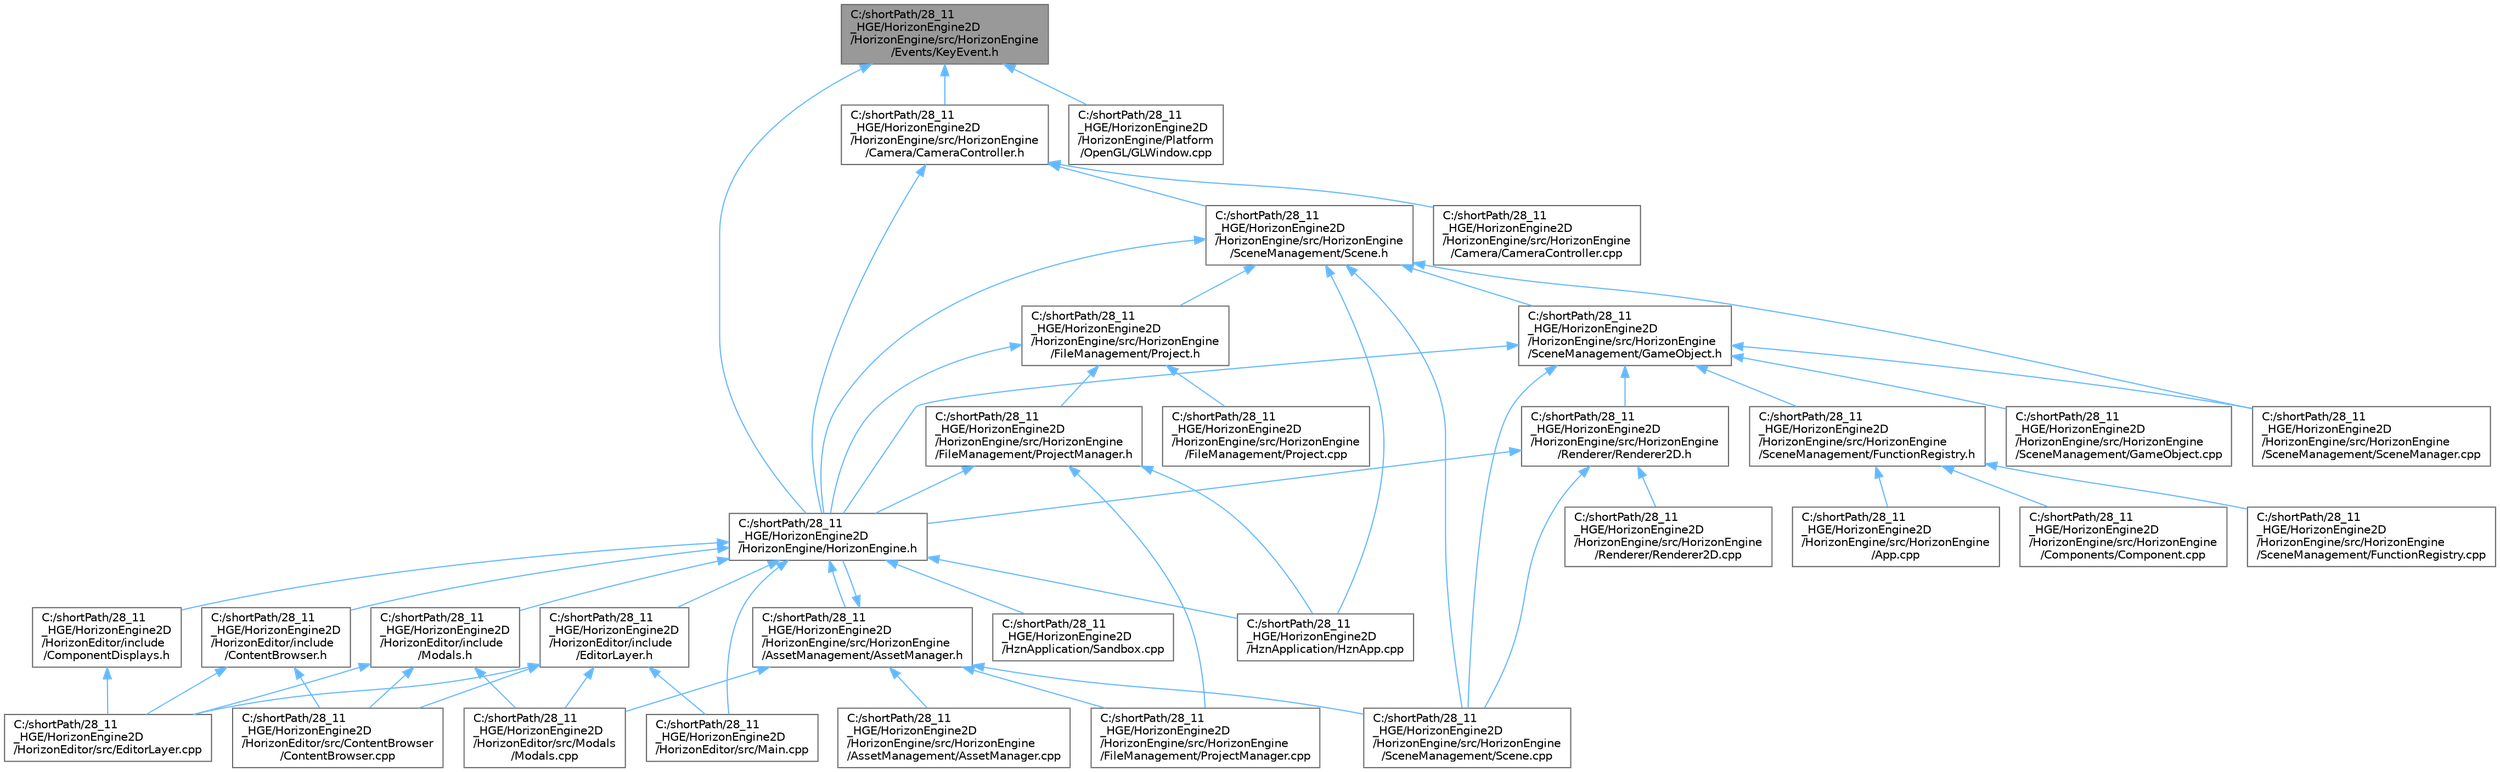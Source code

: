 digraph "C:/shortPath/28_11_HGE/HorizonEngine2D/HorizonEngine/src/HorizonEngine/Events/KeyEvent.h"
{
 // LATEX_PDF_SIZE
  bgcolor="transparent";
  edge [fontname=Helvetica,fontsize=10,labelfontname=Helvetica,labelfontsize=10];
  node [fontname=Helvetica,fontsize=10,shape=box,height=0.2,width=0.4];
  Node1 [label="C:/shortPath/28_11\l_HGE/HorizonEngine2D\l/HorizonEngine/src/HorizonEngine\l/Events/KeyEvent.h",height=0.2,width=0.4,color="gray40", fillcolor="grey60", style="filled", fontcolor="black",tooltip=" "];
  Node1 -> Node2 [dir="back",color="steelblue1",style="solid"];
  Node2 [label="C:/shortPath/28_11\l_HGE/HorizonEngine2D\l/HorizonEngine/HorizonEngine.h",height=0.2,width=0.4,color="grey40", fillcolor="white", style="filled",URL="$_horizon_engine_8h.html",tooltip=" "];
  Node2 -> Node3 [dir="back",color="steelblue1",style="solid"];
  Node3 [label="C:/shortPath/28_11\l_HGE/HorizonEngine2D\l/HorizonEditor/include\l/ComponentDisplays.h",height=0.2,width=0.4,color="grey40", fillcolor="white", style="filled",URL="$_component_displays_8h.html",tooltip=" "];
  Node3 -> Node4 [dir="back",color="steelblue1",style="solid"];
  Node4 [label="C:/shortPath/28_11\l_HGE/HorizonEngine2D\l/HorizonEditor/src/EditorLayer.cpp",height=0.2,width=0.4,color="grey40", fillcolor="white", style="filled",URL="$_editor_layer_8cpp.html",tooltip=" "];
  Node2 -> Node5 [dir="back",color="steelblue1",style="solid"];
  Node5 [label="C:/shortPath/28_11\l_HGE/HorizonEngine2D\l/HorizonEditor/include\l/ContentBrowser.h",height=0.2,width=0.4,color="grey40", fillcolor="white", style="filled",URL="$_content_browser_8h.html",tooltip=" "];
  Node5 -> Node6 [dir="back",color="steelblue1",style="solid"];
  Node6 [label="C:/shortPath/28_11\l_HGE/HorizonEngine2D\l/HorizonEditor/src/ContentBrowser\l/ContentBrowser.cpp",height=0.2,width=0.4,color="grey40", fillcolor="white", style="filled",URL="$_content_browser_8cpp.html",tooltip=" "];
  Node5 -> Node4 [dir="back",color="steelblue1",style="solid"];
  Node2 -> Node7 [dir="back",color="steelblue1",style="solid"];
  Node7 [label="C:/shortPath/28_11\l_HGE/HorizonEngine2D\l/HorizonEditor/include\l/EditorLayer.h",height=0.2,width=0.4,color="grey40", fillcolor="white", style="filled",URL="$_editor_layer_8h.html",tooltip=" "];
  Node7 -> Node6 [dir="back",color="steelblue1",style="solid"];
  Node7 -> Node4 [dir="back",color="steelblue1",style="solid"];
  Node7 -> Node8 [dir="back",color="steelblue1",style="solid"];
  Node8 [label="C:/shortPath/28_11\l_HGE/HorizonEngine2D\l/HorizonEditor/src/Main.cpp",height=0.2,width=0.4,color="grey40", fillcolor="white", style="filled",URL="$_main_8cpp.html",tooltip=" "];
  Node7 -> Node9 [dir="back",color="steelblue1",style="solid"];
  Node9 [label="C:/shortPath/28_11\l_HGE/HorizonEngine2D\l/HorizonEditor/src/Modals\l/Modals.cpp",height=0.2,width=0.4,color="grey40", fillcolor="white", style="filled",URL="$_modals_8cpp.html",tooltip=" "];
  Node2 -> Node10 [dir="back",color="steelblue1",style="solid"];
  Node10 [label="C:/shortPath/28_11\l_HGE/HorizonEngine2D\l/HorizonEditor/include\l/Modals.h",height=0.2,width=0.4,color="grey40", fillcolor="white", style="filled",URL="$_modals_8h.html",tooltip=" "];
  Node10 -> Node6 [dir="back",color="steelblue1",style="solid"];
  Node10 -> Node4 [dir="back",color="steelblue1",style="solid"];
  Node10 -> Node9 [dir="back",color="steelblue1",style="solid"];
  Node2 -> Node8 [dir="back",color="steelblue1",style="solid"];
  Node2 -> Node11 [dir="back",color="steelblue1",style="solid"];
  Node11 [label="C:/shortPath/28_11\l_HGE/HorizonEngine2D\l/HorizonEngine/src/HorizonEngine\l/AssetManagement/AssetManager.h",height=0.2,width=0.4,color="grey40", fillcolor="white", style="filled",URL="$_asset_manager_8h.html",tooltip=" "];
  Node11 -> Node9 [dir="back",color="steelblue1",style="solid"];
  Node11 -> Node2 [dir="back",color="steelblue1",style="solid"];
  Node11 -> Node12 [dir="back",color="steelblue1",style="solid"];
  Node12 [label="C:/shortPath/28_11\l_HGE/HorizonEngine2D\l/HorizonEngine/src/HorizonEngine\l/AssetManagement/AssetManager.cpp",height=0.2,width=0.4,color="grey40", fillcolor="white", style="filled",URL="$_asset_manager_8cpp.html",tooltip=" "];
  Node11 -> Node13 [dir="back",color="steelblue1",style="solid"];
  Node13 [label="C:/shortPath/28_11\l_HGE/HorizonEngine2D\l/HorizonEngine/src/HorizonEngine\l/FileManagement/ProjectManager.cpp",height=0.2,width=0.4,color="grey40", fillcolor="white", style="filled",URL="$_project_manager_8cpp.html",tooltip=" "];
  Node11 -> Node14 [dir="back",color="steelblue1",style="solid"];
  Node14 [label="C:/shortPath/28_11\l_HGE/HorizonEngine2D\l/HorizonEngine/src/HorizonEngine\l/SceneManagement/Scene.cpp",height=0.2,width=0.4,color="grey40", fillcolor="white", style="filled",URL="$_scene_8cpp.html",tooltip=" "];
  Node2 -> Node15 [dir="back",color="steelblue1",style="solid"];
  Node15 [label="C:/shortPath/28_11\l_HGE/HorizonEngine2D\l/HznApplication/HznApp.cpp",height=0.2,width=0.4,color="grey40", fillcolor="white", style="filled",URL="$_hzn_app_8cpp.html",tooltip=" "];
  Node2 -> Node16 [dir="back",color="steelblue1",style="solid"];
  Node16 [label="C:/shortPath/28_11\l_HGE/HorizonEngine2D\l/HznApplication/Sandbox.cpp",height=0.2,width=0.4,color="grey40", fillcolor="white", style="filled",URL="$_sandbox_8cpp.html",tooltip=" "];
  Node1 -> Node17 [dir="back",color="steelblue1",style="solid"];
  Node17 [label="C:/shortPath/28_11\l_HGE/HorizonEngine2D\l/HorizonEngine/Platform\l/OpenGL/GLWindow.cpp",height=0.2,width=0.4,color="grey40", fillcolor="white", style="filled",URL="$_g_l_window_8cpp.html",tooltip=" "];
  Node1 -> Node18 [dir="back",color="steelblue1",style="solid"];
  Node18 [label="C:/shortPath/28_11\l_HGE/HorizonEngine2D\l/HorizonEngine/src/HorizonEngine\l/Camera/CameraController.h",height=0.2,width=0.4,color="grey40", fillcolor="white", style="filled",URL="$_camera_controller_8h.html",tooltip=" "];
  Node18 -> Node2 [dir="back",color="steelblue1",style="solid"];
  Node18 -> Node19 [dir="back",color="steelblue1",style="solid"];
  Node19 [label="C:/shortPath/28_11\l_HGE/HorizonEngine2D\l/HorizonEngine/src/HorizonEngine\l/Camera/CameraController.cpp",height=0.2,width=0.4,color="grey40", fillcolor="white", style="filled",URL="$_camera_controller_8cpp.html",tooltip=" "];
  Node18 -> Node20 [dir="back",color="steelblue1",style="solid"];
  Node20 [label="C:/shortPath/28_11\l_HGE/HorizonEngine2D\l/HorizonEngine/src/HorizonEngine\l/SceneManagement/Scene.h",height=0.2,width=0.4,color="grey40", fillcolor="white", style="filled",URL="$_scene_8h.html",tooltip=" "];
  Node20 -> Node2 [dir="back",color="steelblue1",style="solid"];
  Node20 -> Node21 [dir="back",color="steelblue1",style="solid"];
  Node21 [label="C:/shortPath/28_11\l_HGE/HorizonEngine2D\l/HorizonEngine/src/HorizonEngine\l/FileManagement/Project.h",height=0.2,width=0.4,color="grey40", fillcolor="white", style="filled",URL="$_project_8h.html",tooltip=" "];
  Node21 -> Node2 [dir="back",color="steelblue1",style="solid"];
  Node21 -> Node22 [dir="back",color="steelblue1",style="solid"];
  Node22 [label="C:/shortPath/28_11\l_HGE/HorizonEngine2D\l/HorizonEngine/src/HorizonEngine\l/FileManagement/Project.cpp",height=0.2,width=0.4,color="grey40", fillcolor="white", style="filled",URL="$_project_8cpp.html",tooltip=" "];
  Node21 -> Node23 [dir="back",color="steelblue1",style="solid"];
  Node23 [label="C:/shortPath/28_11\l_HGE/HorizonEngine2D\l/HorizonEngine/src/HorizonEngine\l/FileManagement/ProjectManager.h",height=0.2,width=0.4,color="grey40", fillcolor="white", style="filled",URL="$_project_manager_8h.html",tooltip=" "];
  Node23 -> Node2 [dir="back",color="steelblue1",style="solid"];
  Node23 -> Node13 [dir="back",color="steelblue1",style="solid"];
  Node23 -> Node15 [dir="back",color="steelblue1",style="solid"];
  Node20 -> Node24 [dir="back",color="steelblue1",style="solid"];
  Node24 [label="C:/shortPath/28_11\l_HGE/HorizonEngine2D\l/HorizonEngine/src/HorizonEngine\l/SceneManagement/GameObject.h",height=0.2,width=0.4,color="grey40", fillcolor="white", style="filled",URL="$_game_object_8h.html",tooltip=" "];
  Node24 -> Node2 [dir="back",color="steelblue1",style="solid"];
  Node24 -> Node25 [dir="back",color="steelblue1",style="solid"];
  Node25 [label="C:/shortPath/28_11\l_HGE/HorizonEngine2D\l/HorizonEngine/src/HorizonEngine\l/Renderer/Renderer2D.h",height=0.2,width=0.4,color="grey40", fillcolor="white", style="filled",URL="$_renderer2_d_8h.html",tooltip=" "];
  Node25 -> Node2 [dir="back",color="steelblue1",style="solid"];
  Node25 -> Node26 [dir="back",color="steelblue1",style="solid"];
  Node26 [label="C:/shortPath/28_11\l_HGE/HorizonEngine2D\l/HorizonEngine/src/HorizonEngine\l/Renderer/Renderer2D.cpp",height=0.2,width=0.4,color="grey40", fillcolor="white", style="filled",URL="$_renderer2_d_8cpp.html",tooltip=" "];
  Node25 -> Node14 [dir="back",color="steelblue1",style="solid"];
  Node24 -> Node27 [dir="back",color="steelblue1",style="solid"];
  Node27 [label="C:/shortPath/28_11\l_HGE/HorizonEngine2D\l/HorizonEngine/src/HorizonEngine\l/SceneManagement/FunctionRegistry.h",height=0.2,width=0.4,color="grey40", fillcolor="white", style="filled",URL="$_function_registry_8h.html",tooltip=" "];
  Node27 -> Node28 [dir="back",color="steelblue1",style="solid"];
  Node28 [label="C:/shortPath/28_11\l_HGE/HorizonEngine2D\l/HorizonEngine/src/HorizonEngine\l/App.cpp",height=0.2,width=0.4,color="grey40", fillcolor="white", style="filled",URL="$_app_8cpp.html",tooltip=" "];
  Node27 -> Node29 [dir="back",color="steelblue1",style="solid"];
  Node29 [label="C:/shortPath/28_11\l_HGE/HorizonEngine2D\l/HorizonEngine/src/HorizonEngine\l/Components/Component.cpp",height=0.2,width=0.4,color="grey40", fillcolor="white", style="filled",URL="$_component_8cpp.html",tooltip=" "];
  Node27 -> Node30 [dir="back",color="steelblue1",style="solid"];
  Node30 [label="C:/shortPath/28_11\l_HGE/HorizonEngine2D\l/HorizonEngine/src/HorizonEngine\l/SceneManagement/FunctionRegistry.cpp",height=0.2,width=0.4,color="grey40", fillcolor="white", style="filled",URL="$_function_registry_8cpp.html",tooltip=" "];
  Node24 -> Node31 [dir="back",color="steelblue1",style="solid"];
  Node31 [label="C:/shortPath/28_11\l_HGE/HorizonEngine2D\l/HorizonEngine/src/HorizonEngine\l/SceneManagement/GameObject.cpp",height=0.2,width=0.4,color="grey40", fillcolor="white", style="filled",URL="$_game_object_8cpp.html",tooltip=" "];
  Node24 -> Node14 [dir="back",color="steelblue1",style="solid"];
  Node24 -> Node32 [dir="back",color="steelblue1",style="solid"];
  Node32 [label="C:/shortPath/28_11\l_HGE/HorizonEngine2D\l/HorizonEngine/src/HorizonEngine\l/SceneManagement/SceneManager.cpp",height=0.2,width=0.4,color="grey40", fillcolor="white", style="filled",URL="$_scene_manager_8cpp.html",tooltip=" "];
  Node20 -> Node14 [dir="back",color="steelblue1",style="solid"];
  Node20 -> Node32 [dir="back",color="steelblue1",style="solid"];
  Node20 -> Node15 [dir="back",color="steelblue1",style="solid"];
}
